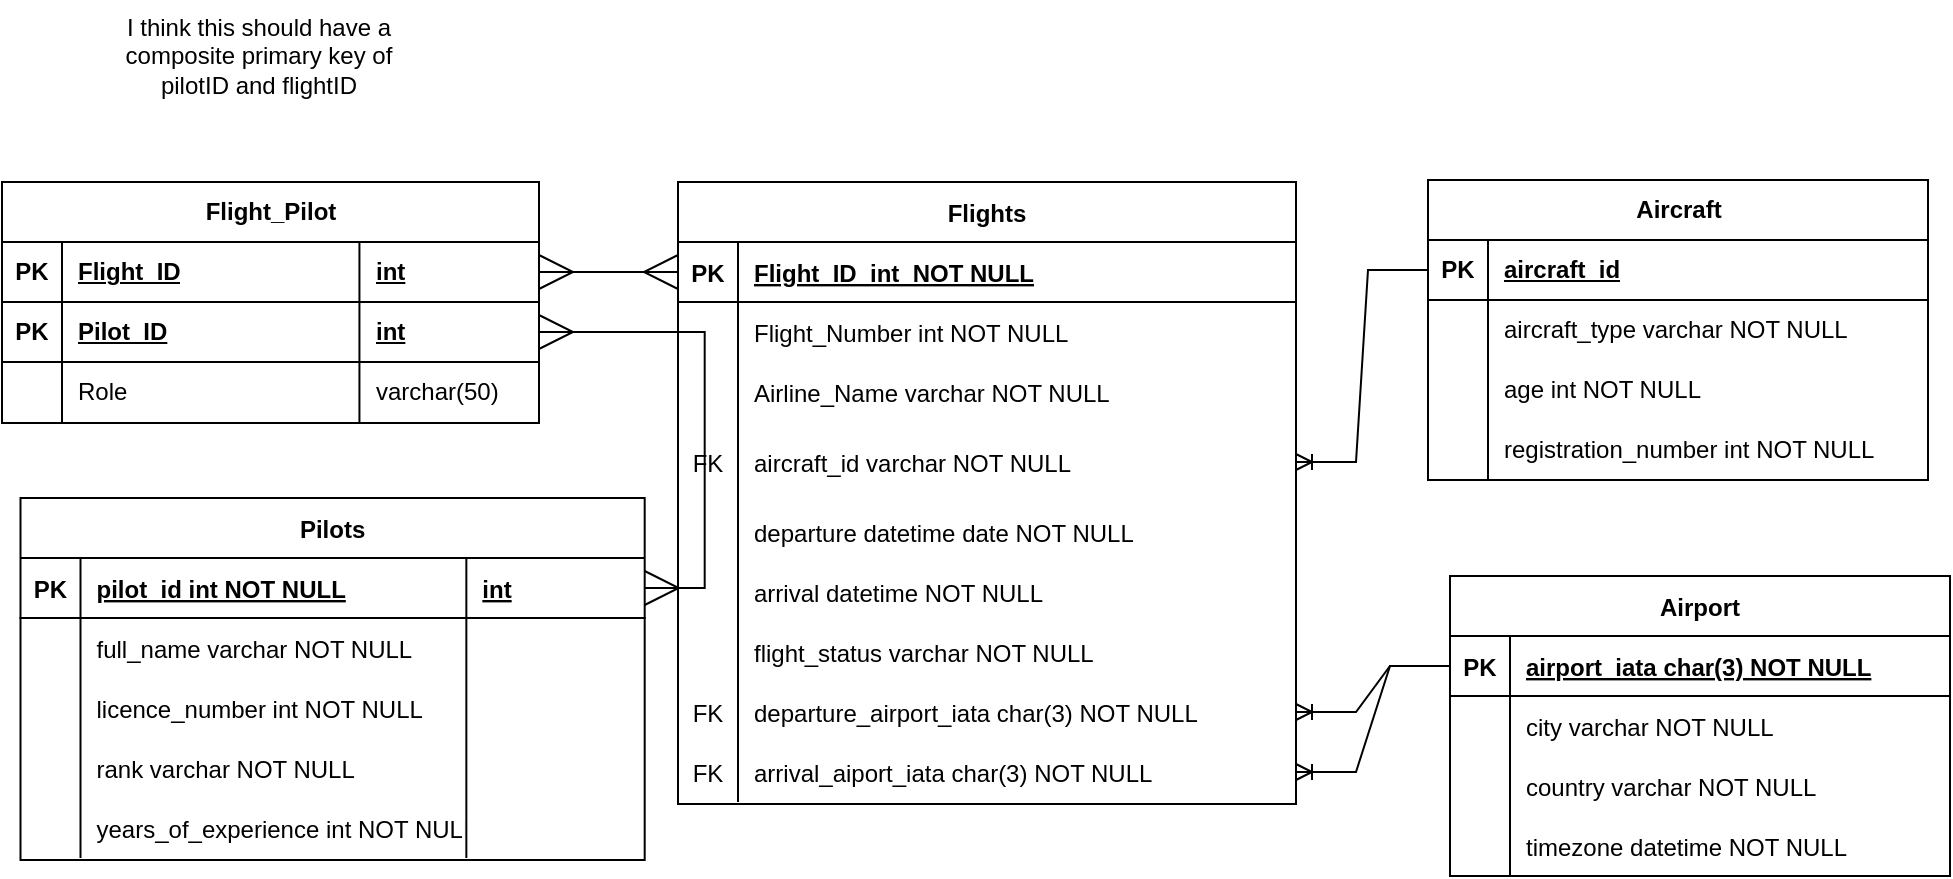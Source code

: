 <mxfile version="24.9.0">
  <diagram id="R2lEEEUBdFMjLlhIrx00" name="Page-1">
    <mxGraphModel dx="1786" dy="673" grid="0" gridSize="10" guides="1" tooltips="1" connect="1" arrows="1" fold="1" page="0" pageScale="1" pageWidth="850" pageHeight="1100" math="0" shadow="0" extFonts="Permanent Marker^https://fonts.googleapis.com/css?family=Permanent+Marker">
      <root>
        <mxCell id="0" />
        <mxCell id="1" parent="0" />
        <mxCell id="C-vyLk0tnHw3VtMMgP7b-2" value="Pilots" style="shape=table;startSize=30;container=1;collapsible=1;childLayout=tableLayout;fixedRows=1;rowLines=0;fontStyle=1;align=center;resizeLast=1;" parent="1" vertex="1">
          <mxGeometry x="-450.75" y="369" width="312.094" height="181" as="geometry" />
        </mxCell>
        <mxCell id="C-vyLk0tnHw3VtMMgP7b-3" value="" style="shape=partialRectangle;collapsible=0;dropTarget=0;pointerEvents=0;fillColor=none;points=[[0,0.5],[1,0.5]];portConstraint=eastwest;top=0;left=0;right=0;bottom=1;" parent="C-vyLk0tnHw3VtMMgP7b-2" vertex="1">
          <mxGeometry y="30" width="312.094" height="30" as="geometry" />
        </mxCell>
        <mxCell id="C-vyLk0tnHw3VtMMgP7b-4" value="PK" style="shape=partialRectangle;overflow=hidden;connectable=0;fillColor=none;top=0;left=0;bottom=0;right=0;fontStyle=1;" parent="C-vyLk0tnHw3VtMMgP7b-3" vertex="1">
          <mxGeometry width="30" height="30" as="geometry">
            <mxRectangle width="30" height="30" as="alternateBounds" />
          </mxGeometry>
        </mxCell>
        <mxCell id="C-vyLk0tnHw3VtMMgP7b-5" value="pilot_id int NOT NULL" style="shape=partialRectangle;overflow=hidden;connectable=0;fillColor=none;top=0;left=0;bottom=0;right=0;align=left;spacingLeft=6;fontStyle=5;" parent="C-vyLk0tnHw3VtMMgP7b-3" vertex="1">
          <mxGeometry x="30" width="192.927" height="30" as="geometry">
            <mxRectangle width="192.927" height="30" as="alternateBounds" />
          </mxGeometry>
        </mxCell>
        <mxCell id="3I4loLqSbsVFlCoe6q5L-31" value="int" style="shape=partialRectangle;overflow=hidden;connectable=0;fillColor=none;top=0;left=0;bottom=0;right=0;align=left;spacingLeft=6;fontStyle=5;" vertex="1" parent="C-vyLk0tnHw3VtMMgP7b-3">
          <mxGeometry x="222.927" width="89.167" height="30" as="geometry">
            <mxRectangle width="89.167" height="30" as="alternateBounds" />
          </mxGeometry>
        </mxCell>
        <mxCell id="C-vyLk0tnHw3VtMMgP7b-6" value="" style="shape=partialRectangle;collapsible=0;dropTarget=0;pointerEvents=0;fillColor=none;points=[[0,0.5],[1,0.5]];portConstraint=eastwest;top=0;left=0;right=0;bottom=0;" parent="C-vyLk0tnHw3VtMMgP7b-2" vertex="1">
          <mxGeometry y="60" width="312.094" height="30" as="geometry" />
        </mxCell>
        <mxCell id="C-vyLk0tnHw3VtMMgP7b-7" value="" style="shape=partialRectangle;overflow=hidden;connectable=0;fillColor=none;top=0;left=0;bottom=0;right=0;" parent="C-vyLk0tnHw3VtMMgP7b-6" vertex="1">
          <mxGeometry width="30" height="30" as="geometry">
            <mxRectangle width="30" height="30" as="alternateBounds" />
          </mxGeometry>
        </mxCell>
        <mxCell id="C-vyLk0tnHw3VtMMgP7b-8" value="full_name varchar NOT NULL" style="shape=partialRectangle;overflow=hidden;connectable=0;fillColor=none;top=0;left=0;bottom=0;right=0;align=left;spacingLeft=6;" parent="C-vyLk0tnHw3VtMMgP7b-6" vertex="1">
          <mxGeometry x="30" width="192.927" height="30" as="geometry">
            <mxRectangle width="192.927" height="30" as="alternateBounds" />
          </mxGeometry>
        </mxCell>
        <mxCell id="3I4loLqSbsVFlCoe6q5L-32" style="shape=partialRectangle;overflow=hidden;connectable=0;fillColor=none;top=0;left=0;bottom=0;right=0;align=left;spacingLeft=6;" vertex="1" parent="C-vyLk0tnHw3VtMMgP7b-6">
          <mxGeometry x="222.927" width="89.167" height="30" as="geometry">
            <mxRectangle width="89.167" height="30" as="alternateBounds" />
          </mxGeometry>
        </mxCell>
        <mxCell id="C-vyLk0tnHw3VtMMgP7b-9" value="" style="shape=partialRectangle;collapsible=0;dropTarget=0;pointerEvents=0;fillColor=none;points=[[0,0.5],[1,0.5]];portConstraint=eastwest;top=0;left=0;right=0;bottom=0;" parent="C-vyLk0tnHw3VtMMgP7b-2" vertex="1">
          <mxGeometry y="90" width="312.094" height="30" as="geometry" />
        </mxCell>
        <mxCell id="C-vyLk0tnHw3VtMMgP7b-10" value="" style="shape=partialRectangle;overflow=hidden;connectable=0;fillColor=none;top=0;left=0;bottom=0;right=0;" parent="C-vyLk0tnHw3VtMMgP7b-9" vertex="1">
          <mxGeometry width="30" height="30" as="geometry">
            <mxRectangle width="30" height="30" as="alternateBounds" />
          </mxGeometry>
        </mxCell>
        <mxCell id="C-vyLk0tnHw3VtMMgP7b-11" value="licence_number int NOT NULL" style="shape=partialRectangle;overflow=hidden;connectable=0;fillColor=none;top=0;left=0;bottom=0;right=0;align=left;spacingLeft=6;" parent="C-vyLk0tnHw3VtMMgP7b-9" vertex="1">
          <mxGeometry x="30" width="192.927" height="30" as="geometry">
            <mxRectangle width="192.927" height="30" as="alternateBounds" />
          </mxGeometry>
        </mxCell>
        <mxCell id="3I4loLqSbsVFlCoe6q5L-33" style="shape=partialRectangle;overflow=hidden;connectable=0;fillColor=none;top=0;left=0;bottom=0;right=0;align=left;spacingLeft=6;" vertex="1" parent="C-vyLk0tnHw3VtMMgP7b-9">
          <mxGeometry x="222.927" width="89.167" height="30" as="geometry">
            <mxRectangle width="89.167" height="30" as="alternateBounds" />
          </mxGeometry>
        </mxCell>
        <mxCell id="vTrcwWPdjCXMitiLyR9g-29" value="" style="shape=partialRectangle;collapsible=0;dropTarget=0;pointerEvents=0;fillColor=none;points=[[0,0.5],[1,0.5]];portConstraint=eastwest;top=0;left=0;right=0;bottom=0;" parent="C-vyLk0tnHw3VtMMgP7b-2" vertex="1">
          <mxGeometry y="120" width="312.094" height="30" as="geometry" />
        </mxCell>
        <mxCell id="vTrcwWPdjCXMitiLyR9g-30" value="" style="shape=partialRectangle;overflow=hidden;connectable=0;fillColor=none;top=0;left=0;bottom=0;right=0;" parent="vTrcwWPdjCXMitiLyR9g-29" vertex="1">
          <mxGeometry width="30" height="30" as="geometry">
            <mxRectangle width="30" height="30" as="alternateBounds" />
          </mxGeometry>
        </mxCell>
        <mxCell id="vTrcwWPdjCXMitiLyR9g-31" value="rank varchar NOT NULL" style="shape=partialRectangle;overflow=hidden;connectable=0;fillColor=none;top=0;left=0;bottom=0;right=0;align=left;spacingLeft=6;" parent="vTrcwWPdjCXMitiLyR9g-29" vertex="1">
          <mxGeometry x="30" width="192.927" height="30" as="geometry">
            <mxRectangle width="192.927" height="30" as="alternateBounds" />
          </mxGeometry>
        </mxCell>
        <mxCell id="3I4loLqSbsVFlCoe6q5L-34" style="shape=partialRectangle;overflow=hidden;connectable=0;fillColor=none;top=0;left=0;bottom=0;right=0;align=left;spacingLeft=6;" vertex="1" parent="vTrcwWPdjCXMitiLyR9g-29">
          <mxGeometry x="222.927" width="89.167" height="30" as="geometry">
            <mxRectangle width="89.167" height="30" as="alternateBounds" />
          </mxGeometry>
        </mxCell>
        <mxCell id="vTrcwWPdjCXMitiLyR9g-35" value="" style="shape=partialRectangle;collapsible=0;dropTarget=0;pointerEvents=0;fillColor=none;points=[[0,0.5],[1,0.5]];portConstraint=eastwest;top=0;left=0;right=0;bottom=0;" parent="C-vyLk0tnHw3VtMMgP7b-2" vertex="1">
          <mxGeometry y="150" width="312.094" height="30" as="geometry" />
        </mxCell>
        <mxCell id="vTrcwWPdjCXMitiLyR9g-36" value="" style="shape=partialRectangle;overflow=hidden;connectable=0;fillColor=none;top=0;left=0;bottom=0;right=0;" parent="vTrcwWPdjCXMitiLyR9g-35" vertex="1">
          <mxGeometry width="30" height="30" as="geometry">
            <mxRectangle width="30" height="30" as="alternateBounds" />
          </mxGeometry>
        </mxCell>
        <mxCell id="vTrcwWPdjCXMitiLyR9g-37" value="years_of_experience int NOT NULL" style="shape=partialRectangle;overflow=hidden;connectable=0;fillColor=none;top=0;left=0;bottom=0;right=0;align=left;spacingLeft=6;" parent="vTrcwWPdjCXMitiLyR9g-35" vertex="1">
          <mxGeometry x="30" width="192.927" height="30" as="geometry">
            <mxRectangle width="192.927" height="30" as="alternateBounds" />
          </mxGeometry>
        </mxCell>
        <mxCell id="3I4loLqSbsVFlCoe6q5L-35" style="shape=partialRectangle;overflow=hidden;connectable=0;fillColor=none;top=0;left=0;bottom=0;right=0;align=left;spacingLeft=6;" vertex="1" parent="vTrcwWPdjCXMitiLyR9g-35">
          <mxGeometry x="222.927" width="89.167" height="30" as="geometry">
            <mxRectangle width="89.167" height="30" as="alternateBounds" />
          </mxGeometry>
        </mxCell>
        <mxCell id="C-vyLk0tnHw3VtMMgP7b-13" value="Airport" style="shape=table;startSize=30;container=1;collapsible=1;childLayout=tableLayout;fixedRows=1;rowLines=0;fontStyle=1;align=center;resizeLast=1;" parent="1" vertex="1">
          <mxGeometry x="264" y="408" width="250" height="150" as="geometry" />
        </mxCell>
        <mxCell id="C-vyLk0tnHw3VtMMgP7b-14" value="" style="shape=partialRectangle;collapsible=0;dropTarget=0;pointerEvents=0;fillColor=none;points=[[0,0.5],[1,0.5]];portConstraint=eastwest;top=0;left=0;right=0;bottom=1;" parent="C-vyLk0tnHw3VtMMgP7b-13" vertex="1">
          <mxGeometry y="30" width="250" height="30" as="geometry" />
        </mxCell>
        <mxCell id="C-vyLk0tnHw3VtMMgP7b-15" value="PK" style="shape=partialRectangle;overflow=hidden;connectable=0;fillColor=none;top=0;left=0;bottom=0;right=0;fontStyle=1;" parent="C-vyLk0tnHw3VtMMgP7b-14" vertex="1">
          <mxGeometry width="30" height="30" as="geometry">
            <mxRectangle width="30" height="30" as="alternateBounds" />
          </mxGeometry>
        </mxCell>
        <mxCell id="C-vyLk0tnHw3VtMMgP7b-16" value="airport_iata char(3) NOT NULL" style="shape=partialRectangle;overflow=hidden;connectable=0;fillColor=none;top=0;left=0;bottom=0;right=0;align=left;spacingLeft=6;fontStyle=5;" parent="C-vyLk0tnHw3VtMMgP7b-14" vertex="1">
          <mxGeometry x="30" width="220" height="30" as="geometry">
            <mxRectangle width="220" height="30" as="alternateBounds" />
          </mxGeometry>
        </mxCell>
        <mxCell id="C-vyLk0tnHw3VtMMgP7b-20" value="" style="shape=partialRectangle;collapsible=0;dropTarget=0;pointerEvents=0;fillColor=none;points=[[0,0.5],[1,0.5]];portConstraint=eastwest;top=0;left=0;right=0;bottom=0;" parent="C-vyLk0tnHw3VtMMgP7b-13" vertex="1">
          <mxGeometry y="60" width="250" height="30" as="geometry" />
        </mxCell>
        <mxCell id="C-vyLk0tnHw3VtMMgP7b-21" value="" style="shape=partialRectangle;overflow=hidden;connectable=0;fillColor=none;top=0;left=0;bottom=0;right=0;" parent="C-vyLk0tnHw3VtMMgP7b-20" vertex="1">
          <mxGeometry width="30" height="30" as="geometry">
            <mxRectangle width="30" height="30" as="alternateBounds" />
          </mxGeometry>
        </mxCell>
        <mxCell id="C-vyLk0tnHw3VtMMgP7b-22" value="city varchar NOT NULL" style="shape=partialRectangle;overflow=hidden;connectable=0;fillColor=none;top=0;left=0;bottom=0;right=0;align=left;spacingLeft=6;" parent="C-vyLk0tnHw3VtMMgP7b-20" vertex="1">
          <mxGeometry x="30" width="220" height="30" as="geometry">
            <mxRectangle width="220" height="30" as="alternateBounds" />
          </mxGeometry>
        </mxCell>
        <mxCell id="vTrcwWPdjCXMitiLyR9g-44" value="" style="shape=partialRectangle;collapsible=0;dropTarget=0;pointerEvents=0;fillColor=none;points=[[0,0.5],[1,0.5]];portConstraint=eastwest;top=0;left=0;right=0;bottom=0;" parent="C-vyLk0tnHw3VtMMgP7b-13" vertex="1">
          <mxGeometry y="90" width="250" height="30" as="geometry" />
        </mxCell>
        <mxCell id="vTrcwWPdjCXMitiLyR9g-45" value="" style="shape=partialRectangle;overflow=hidden;connectable=0;fillColor=none;top=0;left=0;bottom=0;right=0;" parent="vTrcwWPdjCXMitiLyR9g-44" vertex="1">
          <mxGeometry width="30" height="30" as="geometry">
            <mxRectangle width="30" height="30" as="alternateBounds" />
          </mxGeometry>
        </mxCell>
        <mxCell id="vTrcwWPdjCXMitiLyR9g-46" value="country varchar NOT NULL" style="shape=partialRectangle;overflow=hidden;connectable=0;fillColor=none;top=0;left=0;bottom=0;right=0;align=left;spacingLeft=6;" parent="vTrcwWPdjCXMitiLyR9g-44" vertex="1">
          <mxGeometry x="30" width="220" height="30" as="geometry">
            <mxRectangle width="220" height="30" as="alternateBounds" />
          </mxGeometry>
        </mxCell>
        <mxCell id="vTrcwWPdjCXMitiLyR9g-47" value="" style="shape=partialRectangle;collapsible=0;dropTarget=0;pointerEvents=0;fillColor=none;points=[[0,0.5],[1,0.5]];portConstraint=eastwest;top=0;left=0;right=0;bottom=0;" parent="C-vyLk0tnHw3VtMMgP7b-13" vertex="1">
          <mxGeometry y="120" width="250" height="30" as="geometry" />
        </mxCell>
        <mxCell id="vTrcwWPdjCXMitiLyR9g-48" value="" style="shape=partialRectangle;overflow=hidden;connectable=0;fillColor=none;top=0;left=0;bottom=0;right=0;" parent="vTrcwWPdjCXMitiLyR9g-47" vertex="1">
          <mxGeometry width="30" height="30" as="geometry">
            <mxRectangle width="30" height="30" as="alternateBounds" />
          </mxGeometry>
        </mxCell>
        <mxCell id="vTrcwWPdjCXMitiLyR9g-49" value="timezone datetime NOT NULL" style="shape=partialRectangle;overflow=hidden;connectable=0;fillColor=none;top=0;left=0;bottom=0;right=0;align=left;spacingLeft=6;" parent="vTrcwWPdjCXMitiLyR9g-47" vertex="1">
          <mxGeometry x="30" width="220" height="30" as="geometry">
            <mxRectangle width="220" height="30" as="alternateBounds" />
          </mxGeometry>
        </mxCell>
        <mxCell id="C-vyLk0tnHw3VtMMgP7b-23" value="Flights" style="shape=table;startSize=30;container=1;collapsible=1;childLayout=tableLayout;fixedRows=1;rowLines=0;fontStyle=1;align=center;resizeLast=1;" parent="1" vertex="1">
          <mxGeometry x="-122" y="211" width="309" height="311" as="geometry" />
        </mxCell>
        <mxCell id="C-vyLk0tnHw3VtMMgP7b-24" value="" style="shape=partialRectangle;collapsible=0;dropTarget=0;pointerEvents=0;fillColor=none;points=[[0,0.5],[1,0.5]];portConstraint=eastwest;top=0;left=0;right=0;bottom=1;" parent="C-vyLk0tnHw3VtMMgP7b-23" vertex="1">
          <mxGeometry y="30" width="309" height="30" as="geometry" />
        </mxCell>
        <mxCell id="C-vyLk0tnHw3VtMMgP7b-25" value="PK" style="shape=partialRectangle;overflow=hidden;connectable=0;fillColor=none;top=0;left=0;bottom=0;right=0;fontStyle=1;" parent="C-vyLk0tnHw3VtMMgP7b-24" vertex="1">
          <mxGeometry width="30" height="30" as="geometry">
            <mxRectangle width="30" height="30" as="alternateBounds" />
          </mxGeometry>
        </mxCell>
        <mxCell id="C-vyLk0tnHw3VtMMgP7b-26" value="Flight_ID_int_NOT NULL" style="shape=partialRectangle;overflow=hidden;connectable=0;fillColor=none;top=0;left=0;bottom=0;right=0;align=left;spacingLeft=6;fontStyle=5;" parent="C-vyLk0tnHw3VtMMgP7b-24" vertex="1">
          <mxGeometry x="30" width="279" height="30" as="geometry">
            <mxRectangle width="279" height="30" as="alternateBounds" />
          </mxGeometry>
        </mxCell>
        <mxCell id="C-vyLk0tnHw3VtMMgP7b-27" value="" style="shape=partialRectangle;collapsible=0;dropTarget=0;pointerEvents=0;fillColor=none;points=[[0,0.5],[1,0.5]];portConstraint=eastwest;top=0;left=0;right=0;bottom=0;" parent="C-vyLk0tnHw3VtMMgP7b-23" vertex="1">
          <mxGeometry y="60" width="309" height="30" as="geometry" />
        </mxCell>
        <mxCell id="C-vyLk0tnHw3VtMMgP7b-28" value="" style="shape=partialRectangle;overflow=hidden;connectable=0;fillColor=none;top=0;left=0;bottom=0;right=0;" parent="C-vyLk0tnHw3VtMMgP7b-27" vertex="1">
          <mxGeometry width="30" height="30" as="geometry">
            <mxRectangle width="30" height="30" as="alternateBounds" />
          </mxGeometry>
        </mxCell>
        <mxCell id="C-vyLk0tnHw3VtMMgP7b-29" value="Flight_Number int NOT NULL" style="shape=partialRectangle;overflow=hidden;connectable=0;fillColor=none;top=0;left=0;bottom=0;right=0;align=left;spacingLeft=6;" parent="C-vyLk0tnHw3VtMMgP7b-27" vertex="1">
          <mxGeometry x="30" width="279" height="30" as="geometry">
            <mxRectangle width="279" height="30" as="alternateBounds" />
          </mxGeometry>
        </mxCell>
        <mxCell id="vTrcwWPdjCXMitiLyR9g-8" value="" style="shape=partialRectangle;collapsible=0;dropTarget=0;pointerEvents=0;fillColor=none;points=[[0,0.5],[1,0.5]];portConstraint=eastwest;top=0;left=0;right=0;bottom=0;" parent="C-vyLk0tnHw3VtMMgP7b-23" vertex="1">
          <mxGeometry y="90" width="309" height="30" as="geometry" />
        </mxCell>
        <mxCell id="vTrcwWPdjCXMitiLyR9g-9" value="" style="shape=partialRectangle;overflow=hidden;connectable=0;fillColor=none;top=0;left=0;bottom=0;right=0;" parent="vTrcwWPdjCXMitiLyR9g-8" vertex="1">
          <mxGeometry width="30" height="30" as="geometry">
            <mxRectangle width="30" height="30" as="alternateBounds" />
          </mxGeometry>
        </mxCell>
        <mxCell id="vTrcwWPdjCXMitiLyR9g-10" value="Airline_Name varchar NOT NULL" style="shape=partialRectangle;overflow=hidden;connectable=0;fillColor=none;top=0;left=0;bottom=0;right=0;align=left;spacingLeft=6;" parent="vTrcwWPdjCXMitiLyR9g-8" vertex="1">
          <mxGeometry x="30" width="279" height="30" as="geometry">
            <mxRectangle width="279" height="30" as="alternateBounds" />
          </mxGeometry>
        </mxCell>
        <mxCell id="vTrcwWPdjCXMitiLyR9g-11" value="" style="shape=partialRectangle;collapsible=0;dropTarget=0;pointerEvents=0;fillColor=none;points=[[0,0.5],[1,0.5]];portConstraint=eastwest;top=0;left=0;right=0;bottom=0;" parent="C-vyLk0tnHw3VtMMgP7b-23" vertex="1">
          <mxGeometry y="120" width="309" height="40" as="geometry" />
        </mxCell>
        <mxCell id="vTrcwWPdjCXMitiLyR9g-12" value="FK" style="shape=partialRectangle;overflow=hidden;connectable=0;fillColor=none;top=0;left=0;bottom=0;right=0;" parent="vTrcwWPdjCXMitiLyR9g-11" vertex="1">
          <mxGeometry width="30" height="40" as="geometry">
            <mxRectangle width="30" height="40" as="alternateBounds" />
          </mxGeometry>
        </mxCell>
        <mxCell id="vTrcwWPdjCXMitiLyR9g-13" value="aircraft_id varchar NOT NULL" style="shape=partialRectangle;overflow=hidden;connectable=0;fillColor=none;top=0;left=0;bottom=0;right=0;align=left;spacingLeft=6;" parent="vTrcwWPdjCXMitiLyR9g-11" vertex="1">
          <mxGeometry x="30" width="279" height="40" as="geometry">
            <mxRectangle width="279" height="40" as="alternateBounds" />
          </mxGeometry>
        </mxCell>
        <mxCell id="vTrcwWPdjCXMitiLyR9g-14" value="" style="shape=partialRectangle;collapsible=0;dropTarget=0;pointerEvents=0;fillColor=none;points=[[0,0.5],[1,0.5]];portConstraint=eastwest;top=0;left=0;right=0;bottom=0;" parent="C-vyLk0tnHw3VtMMgP7b-23" vertex="1">
          <mxGeometry y="160" width="309" height="30" as="geometry" />
        </mxCell>
        <mxCell id="vTrcwWPdjCXMitiLyR9g-15" value="" style="shape=partialRectangle;overflow=hidden;connectable=0;fillColor=none;top=0;left=0;bottom=0;right=0;" parent="vTrcwWPdjCXMitiLyR9g-14" vertex="1">
          <mxGeometry width="30" height="30" as="geometry">
            <mxRectangle width="30" height="30" as="alternateBounds" />
          </mxGeometry>
        </mxCell>
        <mxCell id="vTrcwWPdjCXMitiLyR9g-16" value="departure datetime date NOT NULL" style="shape=partialRectangle;overflow=hidden;connectable=0;fillColor=none;top=0;left=0;bottom=0;right=0;align=left;spacingLeft=6;" parent="vTrcwWPdjCXMitiLyR9g-14" vertex="1">
          <mxGeometry x="30" width="279" height="30" as="geometry">
            <mxRectangle width="279" height="30" as="alternateBounds" />
          </mxGeometry>
        </mxCell>
        <mxCell id="vTrcwWPdjCXMitiLyR9g-17" value="" style="shape=partialRectangle;collapsible=0;dropTarget=0;pointerEvents=0;fillColor=none;points=[[0,0.5],[1,0.5]];portConstraint=eastwest;top=0;left=0;right=0;bottom=0;" parent="C-vyLk0tnHw3VtMMgP7b-23" vertex="1">
          <mxGeometry y="190" width="309" height="30" as="geometry" />
        </mxCell>
        <mxCell id="vTrcwWPdjCXMitiLyR9g-18" value="" style="shape=partialRectangle;overflow=hidden;connectable=0;fillColor=none;top=0;left=0;bottom=0;right=0;" parent="vTrcwWPdjCXMitiLyR9g-17" vertex="1">
          <mxGeometry width="30" height="30" as="geometry">
            <mxRectangle width="30" height="30" as="alternateBounds" />
          </mxGeometry>
        </mxCell>
        <mxCell id="vTrcwWPdjCXMitiLyR9g-19" value="arrival datetime NOT NULL" style="shape=partialRectangle;overflow=hidden;connectable=0;fillColor=none;top=0;left=0;bottom=0;right=0;align=left;spacingLeft=6;" parent="vTrcwWPdjCXMitiLyR9g-17" vertex="1">
          <mxGeometry x="30" width="279" height="30" as="geometry">
            <mxRectangle width="279" height="30" as="alternateBounds" />
          </mxGeometry>
        </mxCell>
        <mxCell id="vTrcwWPdjCXMitiLyR9g-20" value="" style="shape=partialRectangle;collapsible=0;dropTarget=0;pointerEvents=0;fillColor=none;points=[[0,0.5],[1,0.5]];portConstraint=eastwest;top=0;left=0;right=0;bottom=0;" parent="C-vyLk0tnHw3VtMMgP7b-23" vertex="1">
          <mxGeometry y="220" width="309" height="30" as="geometry" />
        </mxCell>
        <mxCell id="vTrcwWPdjCXMitiLyR9g-21" value="" style="shape=partialRectangle;overflow=hidden;connectable=0;fillColor=none;top=0;left=0;bottom=0;right=0;" parent="vTrcwWPdjCXMitiLyR9g-20" vertex="1">
          <mxGeometry width="30" height="30" as="geometry">
            <mxRectangle width="30" height="30" as="alternateBounds" />
          </mxGeometry>
        </mxCell>
        <mxCell id="vTrcwWPdjCXMitiLyR9g-22" value="flight_status varchar NOT NULL" style="shape=partialRectangle;overflow=hidden;connectable=0;fillColor=none;top=0;left=0;bottom=0;right=0;align=left;spacingLeft=6;" parent="vTrcwWPdjCXMitiLyR9g-20" vertex="1">
          <mxGeometry x="30" width="279" height="30" as="geometry">
            <mxRectangle width="279" height="30" as="alternateBounds" />
          </mxGeometry>
        </mxCell>
        <mxCell id="vTrcwWPdjCXMitiLyR9g-23" value="" style="shape=partialRectangle;collapsible=0;dropTarget=0;pointerEvents=0;fillColor=none;points=[[0,0.5],[1,0.5]];portConstraint=eastwest;top=0;left=0;right=0;bottom=0;" parent="C-vyLk0tnHw3VtMMgP7b-23" vertex="1">
          <mxGeometry y="250" width="309" height="30" as="geometry" />
        </mxCell>
        <mxCell id="vTrcwWPdjCXMitiLyR9g-24" value="FK" style="shape=partialRectangle;overflow=hidden;connectable=0;fillColor=none;top=0;left=0;bottom=0;right=0;" parent="vTrcwWPdjCXMitiLyR9g-23" vertex="1">
          <mxGeometry width="30" height="30" as="geometry">
            <mxRectangle width="30" height="30" as="alternateBounds" />
          </mxGeometry>
        </mxCell>
        <mxCell id="vTrcwWPdjCXMitiLyR9g-25" value="departure_airport_iata char(3) NOT NULL" style="shape=partialRectangle;overflow=hidden;connectable=0;fillColor=none;top=0;left=0;bottom=0;right=0;align=left;spacingLeft=6;" parent="vTrcwWPdjCXMitiLyR9g-23" vertex="1">
          <mxGeometry x="30" width="279" height="30" as="geometry">
            <mxRectangle width="279" height="30" as="alternateBounds" />
          </mxGeometry>
        </mxCell>
        <mxCell id="vTrcwWPdjCXMitiLyR9g-26" value="" style="shape=partialRectangle;collapsible=0;dropTarget=0;pointerEvents=0;fillColor=none;points=[[0,0.5],[1,0.5]];portConstraint=eastwest;top=0;left=0;right=0;bottom=0;" parent="C-vyLk0tnHw3VtMMgP7b-23" vertex="1">
          <mxGeometry y="280" width="309" height="30" as="geometry" />
        </mxCell>
        <mxCell id="vTrcwWPdjCXMitiLyR9g-27" value="FK" style="shape=partialRectangle;overflow=hidden;connectable=0;fillColor=none;top=0;left=0;bottom=0;right=0;" parent="vTrcwWPdjCXMitiLyR9g-26" vertex="1">
          <mxGeometry width="30" height="30" as="geometry">
            <mxRectangle width="30" height="30" as="alternateBounds" />
          </mxGeometry>
        </mxCell>
        <mxCell id="vTrcwWPdjCXMitiLyR9g-28" value="arrival_aiport_iata char(3) NOT NULL" style="shape=partialRectangle;overflow=hidden;connectable=0;fillColor=none;top=0;left=0;bottom=0;right=0;align=left;spacingLeft=6;" parent="vTrcwWPdjCXMitiLyR9g-26" vertex="1">
          <mxGeometry x="30" width="279" height="30" as="geometry">
            <mxRectangle width="279" height="30" as="alternateBounds" />
          </mxGeometry>
        </mxCell>
        <mxCell id="vTrcwWPdjCXMitiLyR9g-50" value="Flight_Pilot" style="shape=table;startSize=30;container=1;collapsible=1;childLayout=tableLayout;fixedRows=1;rowLines=0;fontStyle=1;align=center;resizeLast=1;html=1;" parent="1" vertex="1">
          <mxGeometry x="-460" y="211" width="268.5" height="120.5" as="geometry" />
        </mxCell>
        <mxCell id="vTrcwWPdjCXMitiLyR9g-51" value="" style="shape=tableRow;horizontal=0;startSize=0;swimlaneHead=0;swimlaneBody=0;fillColor=none;collapsible=0;dropTarget=0;points=[[0,0.5],[1,0.5]];portConstraint=eastwest;top=0;left=0;right=0;bottom=1;" parent="vTrcwWPdjCXMitiLyR9g-50" vertex="1">
          <mxGeometry y="30" width="268.5" height="30" as="geometry" />
        </mxCell>
        <mxCell id="vTrcwWPdjCXMitiLyR9g-52" value="PK" style="shape=partialRectangle;connectable=0;fillColor=none;top=0;left=0;bottom=0;right=0;fontStyle=1;overflow=hidden;whiteSpace=wrap;html=1;" parent="vTrcwWPdjCXMitiLyR9g-51" vertex="1">
          <mxGeometry width="30" height="30" as="geometry">
            <mxRectangle width="30" height="30" as="alternateBounds" />
          </mxGeometry>
        </mxCell>
        <mxCell id="vTrcwWPdjCXMitiLyR9g-53" value="Flight_ID" style="shape=partialRectangle;connectable=0;fillColor=none;top=0;left=0;bottom=0;right=0;align=left;spacingLeft=6;fontStyle=5;overflow=hidden;whiteSpace=wrap;html=1;" parent="vTrcwWPdjCXMitiLyR9g-51" vertex="1">
          <mxGeometry x="30" width="148.722" height="30" as="geometry">
            <mxRectangle width="148.722" height="30" as="alternateBounds" />
          </mxGeometry>
        </mxCell>
        <mxCell id="3I4loLqSbsVFlCoe6q5L-26" value="int" style="shape=partialRectangle;connectable=0;fillColor=none;top=0;left=0;bottom=0;right=0;align=left;spacingLeft=6;fontStyle=5;overflow=hidden;whiteSpace=wrap;html=1;" vertex="1" parent="vTrcwWPdjCXMitiLyR9g-51">
          <mxGeometry x="178.722" width="89.778" height="30" as="geometry">
            <mxRectangle width="89.778" height="30" as="alternateBounds" />
          </mxGeometry>
        </mxCell>
        <mxCell id="3I4loLqSbsVFlCoe6q5L-23" style="shape=tableRow;horizontal=0;startSize=0;swimlaneHead=0;swimlaneBody=0;fillColor=none;collapsible=0;dropTarget=0;points=[[0,0.5],[1,0.5]];portConstraint=eastwest;top=0;left=0;right=0;bottom=1;" vertex="1" parent="vTrcwWPdjCXMitiLyR9g-50">
          <mxGeometry y="60" width="268.5" height="30" as="geometry" />
        </mxCell>
        <mxCell id="3I4loLqSbsVFlCoe6q5L-24" value="PK" style="shape=partialRectangle;connectable=0;fillColor=none;top=0;left=0;bottom=0;right=0;fontStyle=1;overflow=hidden;whiteSpace=wrap;html=1;" vertex="1" parent="3I4loLqSbsVFlCoe6q5L-23">
          <mxGeometry width="30" height="30" as="geometry">
            <mxRectangle width="30" height="30" as="alternateBounds" />
          </mxGeometry>
        </mxCell>
        <mxCell id="3I4loLqSbsVFlCoe6q5L-25" value="Pilot_ID" style="shape=partialRectangle;connectable=0;fillColor=none;top=0;left=0;bottom=0;right=0;align=left;spacingLeft=6;fontStyle=5;overflow=hidden;whiteSpace=wrap;html=1;" vertex="1" parent="3I4loLqSbsVFlCoe6q5L-23">
          <mxGeometry x="30" width="148.722" height="30" as="geometry">
            <mxRectangle width="148.722" height="30" as="alternateBounds" />
          </mxGeometry>
        </mxCell>
        <mxCell id="3I4loLqSbsVFlCoe6q5L-27" value="int" style="shape=partialRectangle;connectable=0;fillColor=none;top=0;left=0;bottom=0;right=0;align=left;spacingLeft=6;fontStyle=5;overflow=hidden;whiteSpace=wrap;html=1;" vertex="1" parent="3I4loLqSbsVFlCoe6q5L-23">
          <mxGeometry x="178.722" width="89.778" height="30" as="geometry">
            <mxRectangle width="89.778" height="30" as="alternateBounds" />
          </mxGeometry>
        </mxCell>
        <mxCell id="vTrcwWPdjCXMitiLyR9g-54" value="" style="shape=tableRow;horizontal=0;startSize=0;swimlaneHead=0;swimlaneBody=0;fillColor=none;collapsible=0;dropTarget=0;points=[[0,0.5],[1,0.5]];portConstraint=eastwest;top=0;left=0;right=0;bottom=0;" parent="vTrcwWPdjCXMitiLyR9g-50" vertex="1">
          <mxGeometry y="90" width="268.5" height="30" as="geometry" />
        </mxCell>
        <mxCell id="vTrcwWPdjCXMitiLyR9g-55" value="" style="shape=partialRectangle;connectable=0;fillColor=none;top=0;left=0;bottom=0;right=0;editable=1;overflow=hidden;whiteSpace=wrap;html=1;" parent="vTrcwWPdjCXMitiLyR9g-54" vertex="1">
          <mxGeometry width="30" height="30" as="geometry">
            <mxRectangle width="30" height="30" as="alternateBounds" />
          </mxGeometry>
        </mxCell>
        <mxCell id="vTrcwWPdjCXMitiLyR9g-56" value="Role" style="shape=partialRectangle;connectable=0;fillColor=none;top=0;left=0;bottom=0;right=0;align=left;spacingLeft=6;overflow=hidden;whiteSpace=wrap;html=1;" parent="vTrcwWPdjCXMitiLyR9g-54" vertex="1">
          <mxGeometry x="30" width="148.722" height="30" as="geometry">
            <mxRectangle width="148.722" height="30" as="alternateBounds" />
          </mxGeometry>
        </mxCell>
        <mxCell id="3I4loLqSbsVFlCoe6q5L-28" value="varchar(50)" style="shape=partialRectangle;connectable=0;fillColor=none;top=0;left=0;bottom=0;right=0;align=left;spacingLeft=6;overflow=hidden;whiteSpace=wrap;html=1;" vertex="1" parent="vTrcwWPdjCXMitiLyR9g-54">
          <mxGeometry x="178.722" width="89.778" height="30" as="geometry">
            <mxRectangle width="89.778" height="30" as="alternateBounds" />
          </mxGeometry>
        </mxCell>
        <mxCell id="vTrcwWPdjCXMitiLyR9g-76" value="Aircraft" style="shape=table;startSize=30;container=1;collapsible=1;childLayout=tableLayout;fixedRows=1;rowLines=0;fontStyle=1;align=center;resizeLast=1;html=1;" parent="1" vertex="1">
          <mxGeometry x="253" y="210" width="250" height="150" as="geometry">
            <mxRectangle x="324" y="306" width="73" height="30" as="alternateBounds" />
          </mxGeometry>
        </mxCell>
        <mxCell id="vTrcwWPdjCXMitiLyR9g-77" value="" style="shape=tableRow;horizontal=0;startSize=0;swimlaneHead=0;swimlaneBody=0;fillColor=none;collapsible=0;dropTarget=0;points=[[0,0.5],[1,0.5]];portConstraint=eastwest;top=0;left=0;right=0;bottom=1;" parent="vTrcwWPdjCXMitiLyR9g-76" vertex="1">
          <mxGeometry y="30" width="250" height="30" as="geometry" />
        </mxCell>
        <mxCell id="vTrcwWPdjCXMitiLyR9g-78" value="PK" style="shape=partialRectangle;connectable=0;fillColor=none;top=0;left=0;bottom=0;right=0;fontStyle=1;overflow=hidden;whiteSpace=wrap;html=1;" parent="vTrcwWPdjCXMitiLyR9g-77" vertex="1">
          <mxGeometry width="30" height="30" as="geometry">
            <mxRectangle width="30" height="30" as="alternateBounds" />
          </mxGeometry>
        </mxCell>
        <mxCell id="vTrcwWPdjCXMitiLyR9g-79" value="aircraft_id" style="shape=partialRectangle;connectable=0;fillColor=none;top=0;left=0;bottom=0;right=0;align=left;spacingLeft=6;fontStyle=5;overflow=hidden;whiteSpace=wrap;html=1;" parent="vTrcwWPdjCXMitiLyR9g-77" vertex="1">
          <mxGeometry x="30" width="220" height="30" as="geometry">
            <mxRectangle width="220" height="30" as="alternateBounds" />
          </mxGeometry>
        </mxCell>
        <mxCell id="vTrcwWPdjCXMitiLyR9g-80" value="" style="shape=tableRow;horizontal=0;startSize=0;swimlaneHead=0;swimlaneBody=0;fillColor=none;collapsible=0;dropTarget=0;points=[[0,0.5],[1,0.5]];portConstraint=eastwest;top=0;left=0;right=0;bottom=0;" parent="vTrcwWPdjCXMitiLyR9g-76" vertex="1">
          <mxGeometry y="60" width="250" height="30" as="geometry" />
        </mxCell>
        <mxCell id="vTrcwWPdjCXMitiLyR9g-81" value="" style="shape=partialRectangle;connectable=0;fillColor=none;top=0;left=0;bottom=0;right=0;editable=1;overflow=hidden;whiteSpace=wrap;html=1;" parent="vTrcwWPdjCXMitiLyR9g-80" vertex="1">
          <mxGeometry width="30" height="30" as="geometry">
            <mxRectangle width="30" height="30" as="alternateBounds" />
          </mxGeometry>
        </mxCell>
        <mxCell id="vTrcwWPdjCXMitiLyR9g-82" value="aircraft_type varchar NOT NULL" style="shape=partialRectangle;connectable=0;fillColor=none;top=0;left=0;bottom=0;right=0;align=left;spacingLeft=6;overflow=hidden;whiteSpace=wrap;html=1;" parent="vTrcwWPdjCXMitiLyR9g-80" vertex="1">
          <mxGeometry x="30" width="220" height="30" as="geometry">
            <mxRectangle width="220" height="30" as="alternateBounds" />
          </mxGeometry>
        </mxCell>
        <mxCell id="vTrcwWPdjCXMitiLyR9g-83" value="" style="shape=tableRow;horizontal=0;startSize=0;swimlaneHead=0;swimlaneBody=0;fillColor=none;collapsible=0;dropTarget=0;points=[[0,0.5],[1,0.5]];portConstraint=eastwest;top=0;left=0;right=0;bottom=0;" parent="vTrcwWPdjCXMitiLyR9g-76" vertex="1">
          <mxGeometry y="90" width="250" height="30" as="geometry" />
        </mxCell>
        <mxCell id="vTrcwWPdjCXMitiLyR9g-84" value="" style="shape=partialRectangle;connectable=0;fillColor=none;top=0;left=0;bottom=0;right=0;editable=1;overflow=hidden;whiteSpace=wrap;html=1;" parent="vTrcwWPdjCXMitiLyR9g-83" vertex="1">
          <mxGeometry width="30" height="30" as="geometry">
            <mxRectangle width="30" height="30" as="alternateBounds" />
          </mxGeometry>
        </mxCell>
        <mxCell id="vTrcwWPdjCXMitiLyR9g-85" value="age int NOT NULL" style="shape=partialRectangle;connectable=0;fillColor=none;top=0;left=0;bottom=0;right=0;align=left;spacingLeft=6;overflow=hidden;whiteSpace=wrap;html=1;" parent="vTrcwWPdjCXMitiLyR9g-83" vertex="1">
          <mxGeometry x="30" width="220" height="30" as="geometry">
            <mxRectangle width="220" height="30" as="alternateBounds" />
          </mxGeometry>
        </mxCell>
        <mxCell id="LX0FUTc6F-yuWkOk3Jur-5" value="" style="shape=tableRow;horizontal=0;startSize=0;swimlaneHead=0;swimlaneBody=0;fillColor=none;collapsible=0;dropTarget=0;points=[[0,0.5],[1,0.5]];portConstraint=eastwest;top=0;left=0;right=0;bottom=0;" parent="vTrcwWPdjCXMitiLyR9g-76" vertex="1">
          <mxGeometry y="120" width="250" height="30" as="geometry" />
        </mxCell>
        <mxCell id="LX0FUTc6F-yuWkOk3Jur-6" value="" style="shape=partialRectangle;connectable=0;fillColor=none;top=0;left=0;bottom=0;right=0;editable=1;overflow=hidden;whiteSpace=wrap;html=1;" parent="LX0FUTc6F-yuWkOk3Jur-5" vertex="1">
          <mxGeometry width="30" height="30" as="geometry">
            <mxRectangle width="30" height="30" as="alternateBounds" />
          </mxGeometry>
        </mxCell>
        <mxCell id="LX0FUTc6F-yuWkOk3Jur-7" value="registration_number int NOT NULL" style="shape=partialRectangle;connectable=0;fillColor=none;top=0;left=0;bottom=0;right=0;align=left;spacingLeft=6;overflow=hidden;whiteSpace=wrap;html=1;" parent="LX0FUTc6F-yuWkOk3Jur-5" vertex="1">
          <mxGeometry x="30" width="220" height="30" as="geometry">
            <mxRectangle width="220" height="30" as="alternateBounds" />
          </mxGeometry>
        </mxCell>
        <mxCell id="LX0FUTc6F-yuWkOk3Jur-2" value="" style="edgeStyle=entityRelationEdgeStyle;fontSize=12;html=1;endArrow=ERoneToMany;rounded=0;entryX=1;entryY=0.5;entryDx=0;entryDy=0;" parent="1" source="vTrcwWPdjCXMitiLyR9g-77" target="vTrcwWPdjCXMitiLyR9g-11" edge="1">
          <mxGeometry width="100" height="100" relative="1" as="geometry">
            <mxPoint x="192" y="413.5" as="sourcePoint" />
            <mxPoint x="570" y="300" as="targetPoint" />
            <Array as="points">
              <mxPoint x="345" y="315" />
              <mxPoint x="298" y="367" />
            </Array>
          </mxGeometry>
        </mxCell>
        <mxCell id="LX0FUTc6F-yuWkOk3Jur-9" value="" style="edgeStyle=entityRelationEdgeStyle;fontSize=12;html=1;endArrow=ERoneToMany;rounded=0;exitX=0;exitY=0.5;exitDx=0;exitDy=0;" parent="1" source="C-vyLk0tnHw3VtMMgP7b-14" target="vTrcwWPdjCXMitiLyR9g-26" edge="1">
          <mxGeometry width="100" height="100" relative="1" as="geometry">
            <mxPoint x="414" y="380" as="sourcePoint" />
            <mxPoint x="514" y="280" as="targetPoint" />
          </mxGeometry>
        </mxCell>
        <mxCell id="LX0FUTc6F-yuWkOk3Jur-23" value="" style="edgeStyle=entityRelationEdgeStyle;fontSize=12;html=1;endArrow=ERoneToMany;rounded=0;" parent="1" source="C-vyLk0tnHw3VtMMgP7b-14" target="vTrcwWPdjCXMitiLyR9g-23" edge="1">
          <mxGeometry width="100" height="100" relative="1" as="geometry">
            <mxPoint x="408" y="447" as="sourcePoint" />
            <mxPoint x="508" y="347" as="targetPoint" />
          </mxGeometry>
        </mxCell>
        <mxCell id="LX0FUTc6F-yuWkOk3Jur-35" value="I think this should have a composite primary key of pilotID and flightID" style="text;html=1;align=center;verticalAlign=middle;whiteSpace=wrap;rounded=0;" parent="1" vertex="1">
          <mxGeometry x="-412" y="120" width="161" height="56" as="geometry" />
        </mxCell>
        <mxCell id="3I4loLqSbsVFlCoe6q5L-29" value="" style="edgeStyle=entityRelationEdgeStyle;fontSize=12;html=1;endArrow=ERmany;startArrow=ERmany;rounded=0;endSize=15;startSize=15;" edge="1" parent="1" source="vTrcwWPdjCXMitiLyR9g-51" target="C-vyLk0tnHw3VtMMgP7b-24">
          <mxGeometry width="100" height="100" relative="1" as="geometry">
            <mxPoint x="-79" y="410" as="sourcePoint" />
            <mxPoint x="21" y="310" as="targetPoint" />
          </mxGeometry>
        </mxCell>
        <mxCell id="3I4loLqSbsVFlCoe6q5L-30" value="" style="edgeStyle=entityRelationEdgeStyle;fontSize=12;html=1;endArrow=ERmany;startArrow=ERmany;rounded=0;endSize=15;startSize=15;" edge="1" parent="1" source="C-vyLk0tnHw3VtMMgP7b-3" target="3I4loLqSbsVFlCoe6q5L-23">
          <mxGeometry width="100" height="100" relative="1" as="geometry">
            <mxPoint x="-90" y="424" as="sourcePoint" />
            <mxPoint x="10" y="324" as="targetPoint" />
          </mxGeometry>
        </mxCell>
      </root>
    </mxGraphModel>
  </diagram>
</mxfile>
